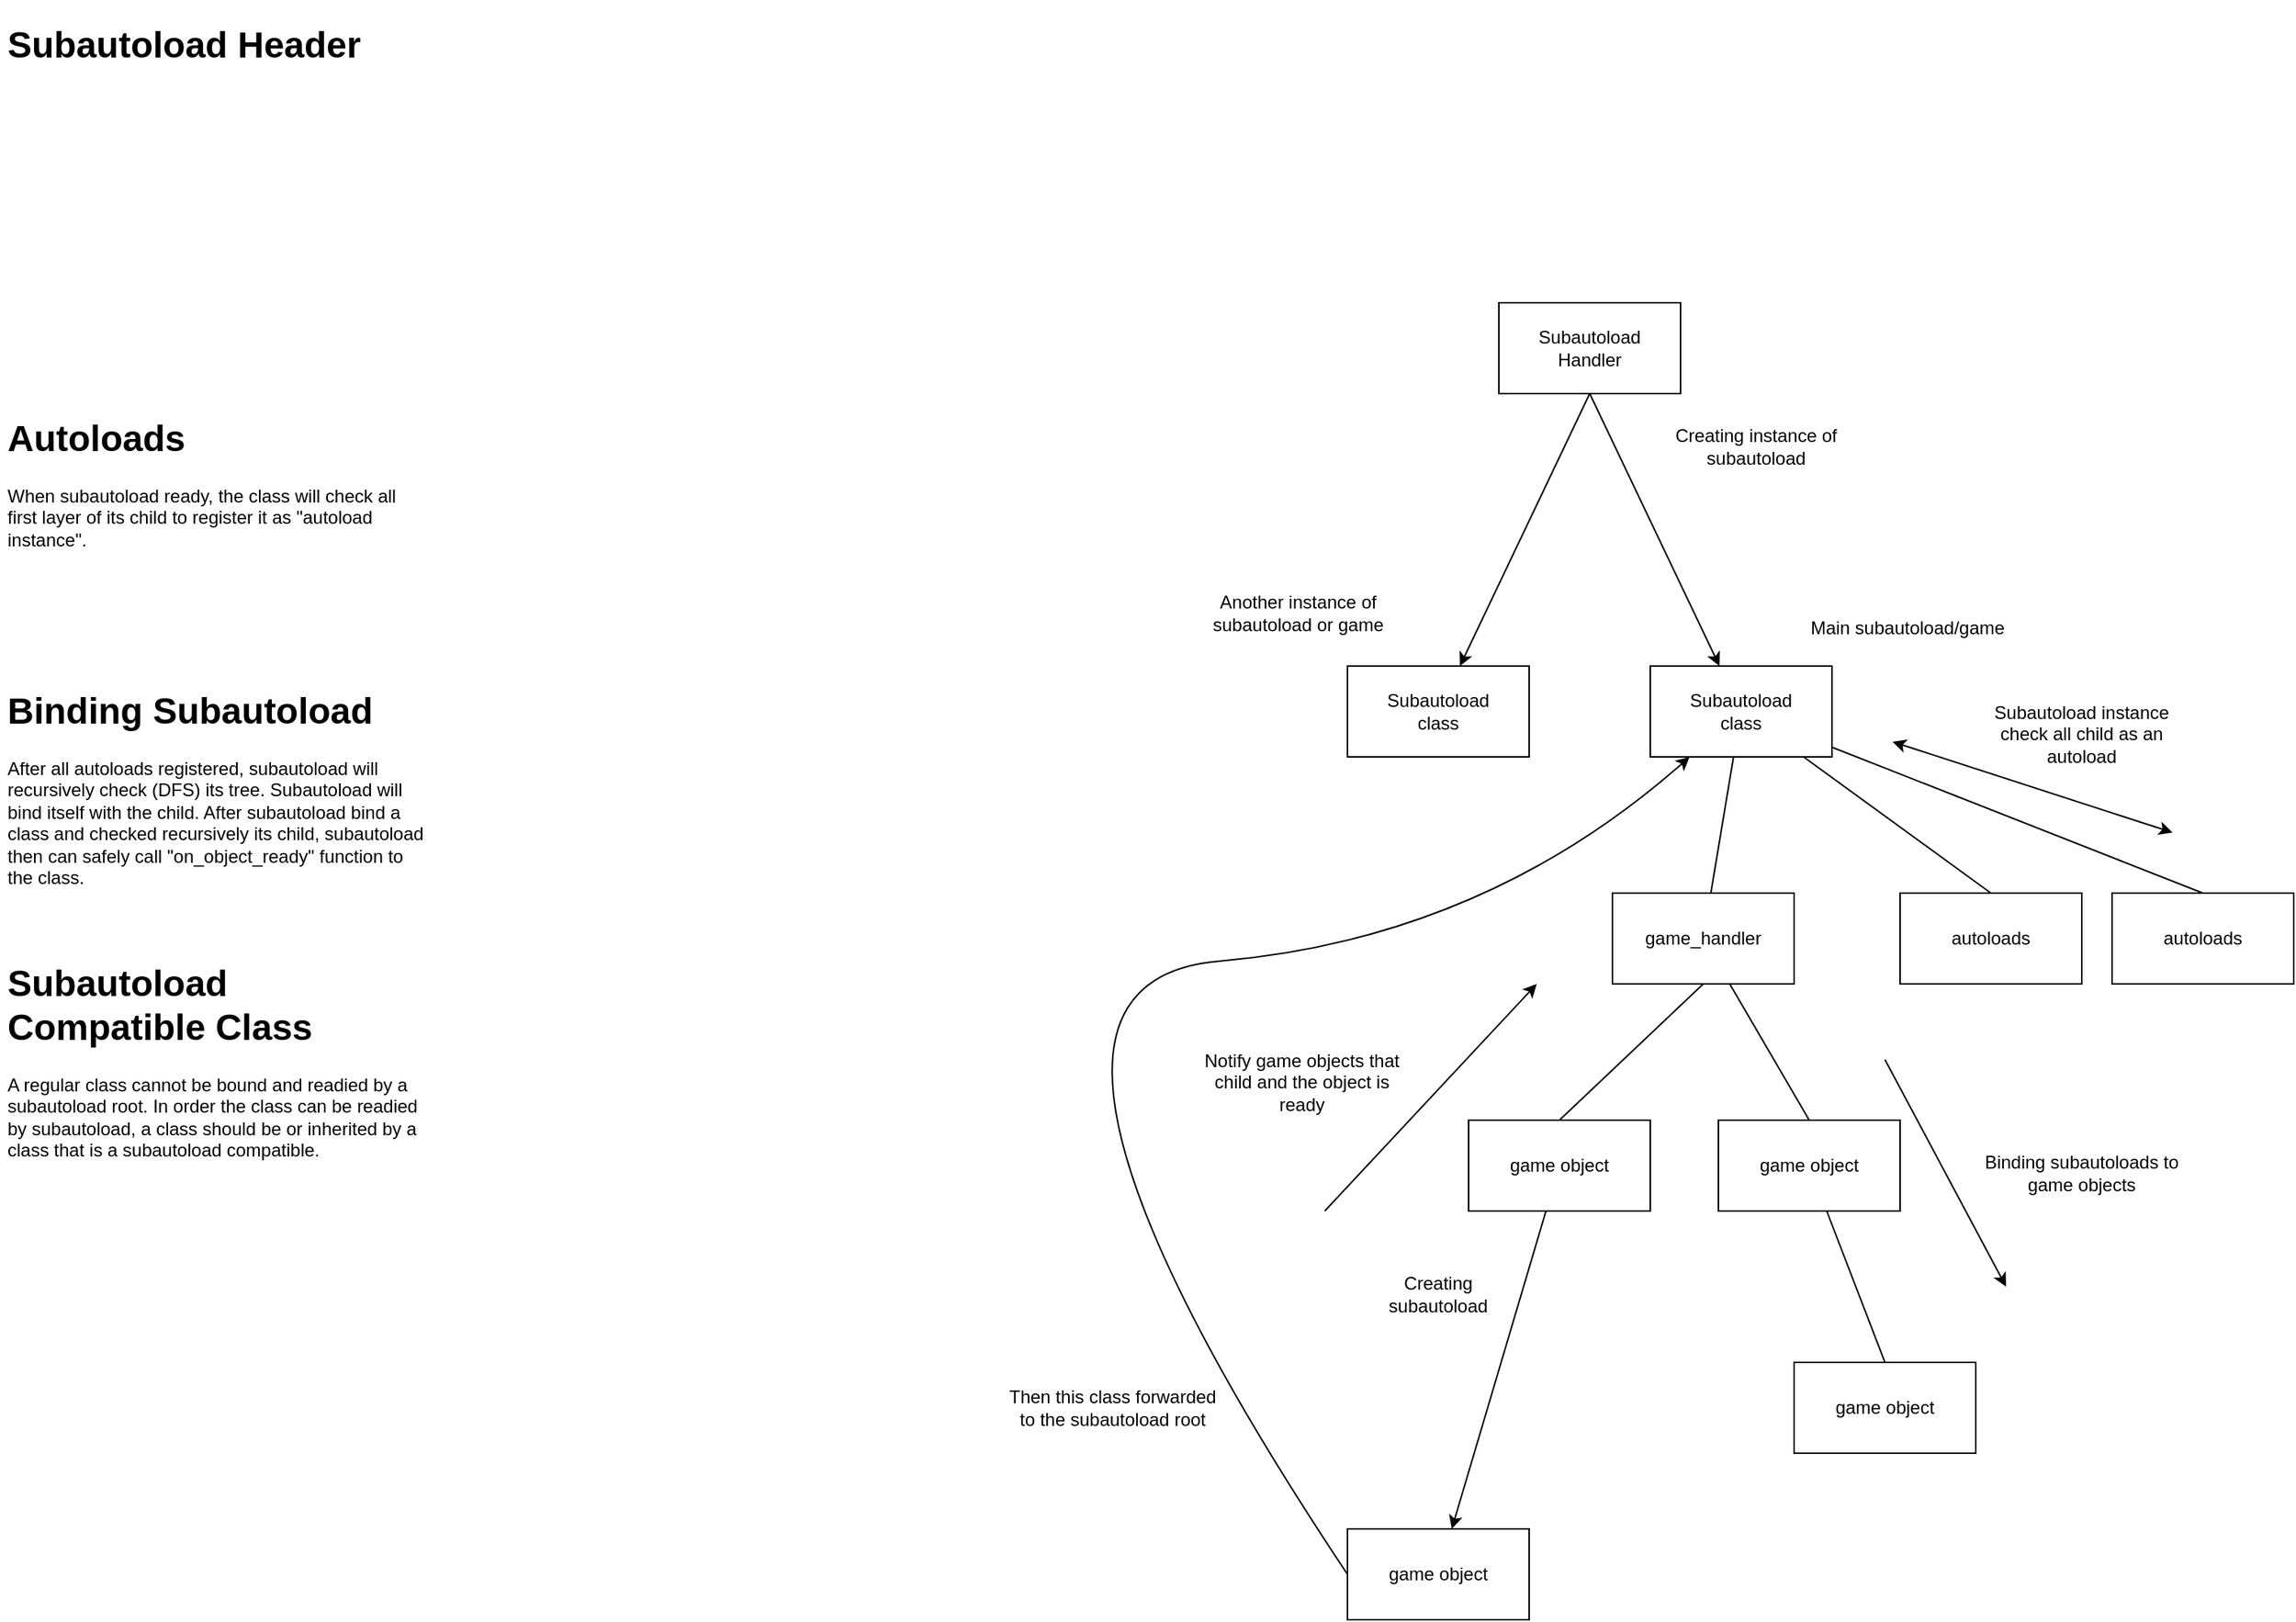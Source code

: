 <mxfile>
    <diagram id="N3MXsoLkmZThQ2AGxBQy" name="Page-1">
        <mxGraphModel dx="956" dy="862" grid="1" gridSize="10" guides="1" tooltips="1" connect="1" arrows="1" fold="1" page="1" pageScale="1" pageWidth="850" pageHeight="1100" math="0" shadow="0">
            <root>
                <mxCell id="0"/>
                <mxCell id="1" parent="0"/>
                <mxCell id="2" value="Subautoload&lt;br&gt;class" style="rounded=0;whiteSpace=wrap;html=1;" vertex="1" parent="1">
                    <mxGeometry x="1220" y="510" width="120" height="60" as="geometry"/>
                </mxCell>
                <mxCell id="3" value="autoloads" style="rounded=0;whiteSpace=wrap;html=1;" vertex="1" parent="1">
                    <mxGeometry x="1385" y="660" width="120" height="60" as="geometry"/>
                </mxCell>
                <mxCell id="5" value="game_handler" style="rounded=0;whiteSpace=wrap;html=1;" vertex="1" parent="1">
                    <mxGeometry x="1195" y="660" width="120" height="60" as="geometry"/>
                </mxCell>
                <mxCell id="6" value="autoloads" style="rounded=0;whiteSpace=wrap;html=1;" vertex="1" parent="1">
                    <mxGeometry x="1525" y="660" width="120" height="60" as="geometry"/>
                </mxCell>
                <mxCell id="7" value="game object" style="rounded=0;whiteSpace=wrap;html=1;" vertex="1" parent="1">
                    <mxGeometry x="1100" y="810" width="120" height="60" as="geometry"/>
                </mxCell>
                <mxCell id="9" value="game object" style="rounded=0;whiteSpace=wrap;html=1;" vertex="1" parent="1">
                    <mxGeometry x="1265" y="810" width="120" height="60" as="geometry"/>
                </mxCell>
                <mxCell id="10" value="game object" style="rounded=0;whiteSpace=wrap;html=1;" vertex="1" parent="1">
                    <mxGeometry x="1315" y="970" width="120" height="60" as="geometry"/>
                </mxCell>
                <mxCell id="11" value="" style="endArrow=none;html=1;entryX=0.5;entryY=0;entryDx=0;entryDy=0;" edge="1" parent="1" source="2" target="3">
                    <mxGeometry width="50" height="50" relative="1" as="geometry">
                        <mxPoint x="1295" y="830" as="sourcePoint"/>
                        <mxPoint x="1345" y="780" as="targetPoint"/>
                    </mxGeometry>
                </mxCell>
                <mxCell id="12" value="" style="endArrow=none;html=1;entryX=0.5;entryY=0;entryDx=0;entryDy=0;" edge="1" parent="1" source="2" target="6">
                    <mxGeometry width="50" height="50" relative="1" as="geometry">
                        <mxPoint x="1290" y="580" as="sourcePoint"/>
                        <mxPoint x="1455" y="670" as="targetPoint"/>
                    </mxGeometry>
                </mxCell>
                <mxCell id="13" value="" style="endArrow=none;html=1;" edge="1" parent="1" source="2" target="5">
                    <mxGeometry width="50" height="50" relative="1" as="geometry">
                        <mxPoint x="1300" y="590" as="sourcePoint"/>
                        <mxPoint x="1465" y="680" as="targetPoint"/>
                    </mxGeometry>
                </mxCell>
                <mxCell id="14" value="" style="endArrow=none;html=1;entryX=0.5;entryY=0;entryDx=0;entryDy=0;" edge="1" parent="1" source="5" target="9">
                    <mxGeometry width="50" height="50" relative="1" as="geometry">
                        <mxPoint x="1290" y="580" as="sourcePoint"/>
                        <mxPoint x="1265" y="670" as="targetPoint"/>
                    </mxGeometry>
                </mxCell>
                <mxCell id="15" value="" style="endArrow=none;html=1;exitX=0.5;exitY=0;exitDx=0;exitDy=0;" edge="1" parent="1" source="10" target="9">
                    <mxGeometry width="50" height="50" relative="1" as="geometry">
                        <mxPoint x="1265" y="730" as="sourcePoint"/>
                        <mxPoint x="1335" y="820" as="targetPoint"/>
                    </mxGeometry>
                </mxCell>
                <mxCell id="16" value="" style="endArrow=none;html=1;exitX=0.5;exitY=0;exitDx=0;exitDy=0;entryX=0.5;entryY=1;entryDx=0;entryDy=0;" edge="1" parent="1" source="7" target="5">
                    <mxGeometry width="50" height="50" relative="1" as="geometry">
                        <mxPoint x="1385" y="980" as="sourcePoint"/>
                        <mxPoint x="1335" y="880" as="targetPoint"/>
                    </mxGeometry>
                </mxCell>
                <mxCell id="17" value="" style="endArrow=classic;html=1;" edge="1" parent="1">
                    <mxGeometry width="50" height="50" relative="1" as="geometry">
                        <mxPoint x="1375" y="770" as="sourcePoint"/>
                        <mxPoint x="1455" y="920" as="targetPoint"/>
                    </mxGeometry>
                </mxCell>
                <mxCell id="19" value="Notify game objects that child and the object is ready" style="text;html=1;strokeColor=none;fillColor=none;align=center;verticalAlign=middle;whiteSpace=wrap;rounded=0;" vertex="1" parent="1">
                    <mxGeometry x="920" y="770" width="140" height="30" as="geometry"/>
                </mxCell>
                <mxCell id="20" value="" style="endArrow=classic;html=1;" edge="1" parent="1">
                    <mxGeometry width="50" height="50" relative="1" as="geometry">
                        <mxPoint x="1005" y="870" as="sourcePoint"/>
                        <mxPoint x="1145" y="720" as="targetPoint"/>
                    </mxGeometry>
                </mxCell>
                <mxCell id="21" value="Binding subautoloads to game objects" style="text;html=1;strokeColor=none;fillColor=none;align=center;verticalAlign=middle;whiteSpace=wrap;rounded=0;" vertex="1" parent="1">
                    <mxGeometry x="1435" y="830" width="140" height="30" as="geometry"/>
                </mxCell>
                <mxCell id="22" value="" style="endArrow=classic;html=1;startArrow=classic;startFill=1;" edge="1" parent="1">
                    <mxGeometry width="50" height="50" relative="1" as="geometry">
                        <mxPoint x="1380" y="560" as="sourcePoint"/>
                        <mxPoint x="1565" y="620" as="targetPoint"/>
                    </mxGeometry>
                </mxCell>
                <mxCell id="23" value="Subautoload instance check all child as an autoload" style="text;html=1;strokeColor=none;fillColor=none;align=center;verticalAlign=middle;whiteSpace=wrap;rounded=0;" vertex="1" parent="1">
                    <mxGeometry x="1435" y="540" width="140" height="30" as="geometry"/>
                </mxCell>
                <mxCell id="24" value="&lt;h1&gt;Subautoload Header&lt;/h1&gt;&lt;div&gt;&lt;br&gt;&lt;/div&gt;" style="text;html=1;strokeColor=none;fillColor=none;spacing=5;spacingTop=-20;whiteSpace=wrap;overflow=hidden;rounded=0;" vertex="1" parent="1">
                    <mxGeometry x="130" y="80" width="285" height="120" as="geometry"/>
                </mxCell>
                <mxCell id="26" value="Subautoload&lt;br&gt;Handler" style="rounded=0;whiteSpace=wrap;html=1;" vertex="1" parent="1">
                    <mxGeometry x="1120" y="270" width="120" height="60" as="geometry"/>
                </mxCell>
                <mxCell id="28" value="" style="endArrow=classic;html=1;exitX=0.5;exitY=1;exitDx=0;exitDy=0;" edge="1" parent="1" source="26" target="2">
                    <mxGeometry width="50" height="50" relative="1" as="geometry">
                        <mxPoint x="1200" y="420" as="sourcePoint"/>
                        <mxPoint x="1180" y="610" as="targetPoint"/>
                    </mxGeometry>
                </mxCell>
                <mxCell id="29" value="Creating instance of subautoload" style="text;html=1;strokeColor=none;fillColor=none;align=center;verticalAlign=middle;whiteSpace=wrap;rounded=0;" vertex="1" parent="1">
                    <mxGeometry x="1220" y="350" width="140" height="30" as="geometry"/>
                </mxCell>
                <mxCell id="31" value="Subautoload&lt;br&gt;class" style="rounded=0;whiteSpace=wrap;html=1;" vertex="1" parent="1">
                    <mxGeometry x="1020" y="510" width="120" height="60" as="geometry"/>
                </mxCell>
                <mxCell id="32" value="" style="endArrow=classic;html=1;exitX=0.5;exitY=1;exitDx=0;exitDy=0;" edge="1" parent="1" source="26" target="31">
                    <mxGeometry width="50" height="50" relative="1" as="geometry">
                        <mxPoint x="1204.286" y="340" as="sourcePoint"/>
                        <mxPoint x="1290" y="520" as="targetPoint"/>
                    </mxGeometry>
                </mxCell>
                <mxCell id="34" value="Another instance of subautoload or game" style="text;html=1;strokeColor=none;fillColor=none;align=center;verticalAlign=middle;whiteSpace=wrap;rounded=0;" vertex="1" parent="1">
                    <mxGeometry x="920" y="460" width="135" height="30" as="geometry"/>
                </mxCell>
                <mxCell id="35" value="Main subautoload/game" style="text;html=1;strokeColor=none;fillColor=none;align=center;verticalAlign=middle;whiteSpace=wrap;rounded=0;" vertex="1" parent="1">
                    <mxGeometry x="1320" y="470" width="140" height="30" as="geometry"/>
                </mxCell>
                <mxCell id="36" value="&lt;h1&gt;Autoloads&lt;/h1&gt;&lt;div&gt;When subautoload ready, the class will check all first layer of its child to register it as &quot;autoload instance&quot;.&lt;/div&gt;" style="text;html=1;strokeColor=none;fillColor=none;spacing=5;spacingTop=-20;whiteSpace=wrap;overflow=hidden;rounded=0;" vertex="1" parent="1">
                    <mxGeometry x="130" y="340" width="285" height="120" as="geometry"/>
                </mxCell>
                <mxCell id="37" value="game object" style="rounded=0;whiteSpace=wrap;html=1;" vertex="1" parent="1">
                    <mxGeometry x="1020" y="1080" width="120" height="60" as="geometry"/>
                </mxCell>
                <mxCell id="38" value="" style="endArrow=classic;html=1;" edge="1" parent="1" source="7" target="37">
                    <mxGeometry width="50" height="50" relative="1" as="geometry">
                        <mxPoint x="1320" y="950" as="sourcePoint"/>
                        <mxPoint x="1370" y="900" as="targetPoint"/>
                    </mxGeometry>
                </mxCell>
                <mxCell id="39" value="Creating subautoload" style="text;html=1;strokeColor=none;fillColor=none;align=center;verticalAlign=middle;whiteSpace=wrap;rounded=0;" vertex="1" parent="1">
                    <mxGeometry x="1040" y="910" width="80" height="30" as="geometry"/>
                </mxCell>
                <mxCell id="40" value="" style="curved=1;endArrow=classic;html=1;exitX=0;exitY=0.5;exitDx=0;exitDy=0;" edge="1" parent="1" source="37" target="2">
                    <mxGeometry width="50" height="50" relative="1" as="geometry">
                        <mxPoint x="1080" y="880" as="sourcePoint"/>
                        <mxPoint x="1130" y="830" as="targetPoint"/>
                        <Array as="points">
                            <mxPoint x="760" y="720"/>
                            <mxPoint x="1110" y="690"/>
                        </Array>
                    </mxGeometry>
                </mxCell>
                <mxCell id="41" value="Then this class forwarded to the subautoload root" style="text;html=1;strokeColor=none;fillColor=none;align=center;verticalAlign=middle;whiteSpace=wrap;rounded=0;" vertex="1" parent="1">
                    <mxGeometry x="790" y="985" width="150" height="30" as="geometry"/>
                </mxCell>
                <mxCell id="42" value="&lt;h1&gt;Binding Subautoload&lt;/h1&gt;&lt;div&gt;After all autoloads registered, subautoload will recursively check (DFS) its tree. Subautoload will bind itself with the child. After subautoload bind a class and checked recursively its child, subautoload then can safely call &quot;on_object_ready&quot; function to the class.&amp;nbsp;&lt;/div&gt;" style="text;html=1;strokeColor=none;fillColor=none;spacing=5;spacingTop=-20;whiteSpace=wrap;overflow=hidden;rounded=0;" vertex="1" parent="1">
                    <mxGeometry x="130" y="520" width="285" height="140" as="geometry"/>
                </mxCell>
                <mxCell id="43" value="&lt;h1&gt;Subautoload Compatible Class&lt;/h1&gt;&lt;div&gt;A regular class cannot be bound and readied by a subautoload root. In order the class can be readied by subautoload, a class should be or inherited by a class that is a subautoload compatible.&lt;/div&gt;" style="text;html=1;strokeColor=none;fillColor=none;spacing=5;spacingTop=-20;whiteSpace=wrap;overflow=hidden;rounded=0;" vertex="1" parent="1">
                    <mxGeometry x="130" y="700" width="285" height="140" as="geometry"/>
                </mxCell>
            </root>
        </mxGraphModel>
    </diagram>
</mxfile>